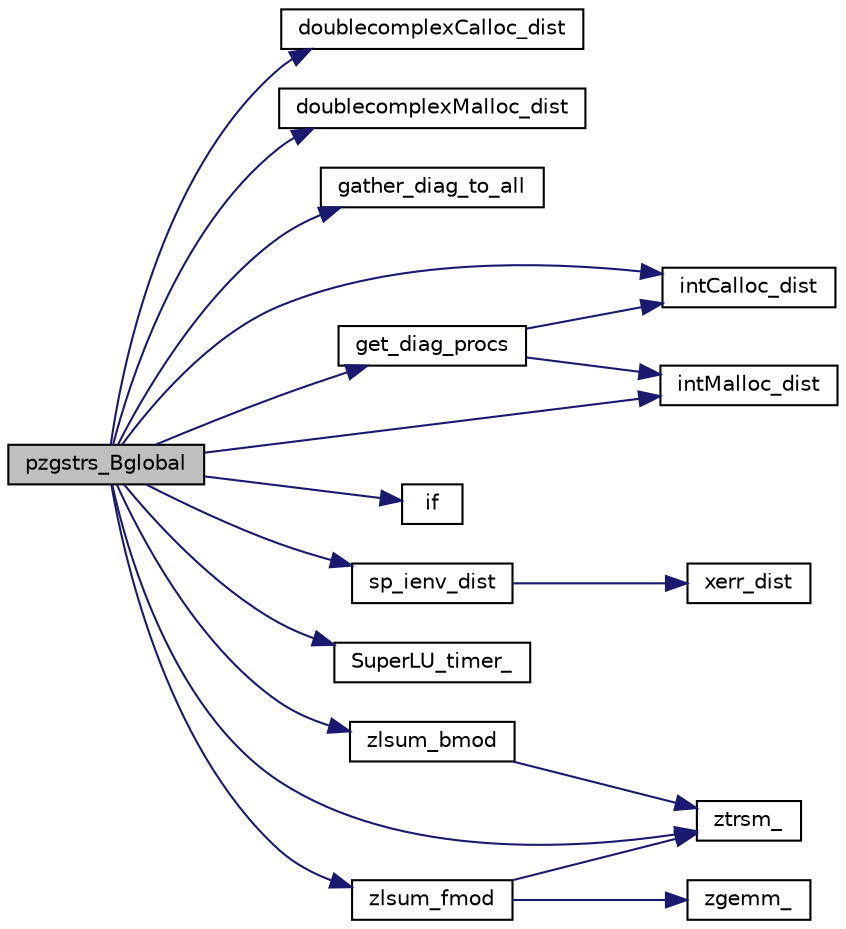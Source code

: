 digraph "pzgstrs_Bglobal"
{
 // LATEX_PDF_SIZE
  edge [fontname="Helvetica",fontsize="10",labelfontname="Helvetica",labelfontsize="10"];
  node [fontname="Helvetica",fontsize="10",shape=record];
  rankdir="LR";
  Node1 [label="pzgstrs_Bglobal",height=0.2,width=0.4,color="black", fillcolor="grey75", style="filled", fontcolor="black",tooltip=" "];
  Node1 -> Node2 [color="midnightblue",fontsize="10",style="solid",fontname="Helvetica"];
  Node2 [label="doublecomplexCalloc_dist",height=0.2,width=0.4,color="black", fillcolor="white", style="filled",URL="$superlu__zdefs_8h.html#a73ec16b422f816d2c9a5c2c34fb6a4c1",tooltip=" "];
  Node1 -> Node3 [color="midnightblue",fontsize="10",style="solid",fontname="Helvetica"];
  Node3 [label="doublecomplexMalloc_dist",height=0.2,width=0.4,color="black", fillcolor="white", style="filled",URL="$superlu__zdefs_8h.html#af9c619b6f1f8f20b5bc70551bd10c84a",tooltip=" "];
  Node1 -> Node4 [color="midnightblue",fontsize="10",style="solid",fontname="Helvetica"];
  Node4 [label="gather_diag_to_all",height=0.2,width=0.4,color="black", fillcolor="white", style="filled",URL="$pzgstrs__Bglobal__Bsend_8c.html#a2d6c3202e16fc694deee878db0508e6e",tooltip=" "];
  Node1 -> Node5 [color="midnightblue",fontsize="10",style="solid",fontname="Helvetica"];
  Node5 [label="get_diag_procs",height=0.2,width=0.4,color="black", fillcolor="white", style="filled",URL="$superlu__defs_8h.html#a7866e1f311fca0837d2c6f9a407ea92f",tooltip=" "];
  Node5 -> Node6 [color="midnightblue",fontsize="10",style="solid",fontname="Helvetica"];
  Node6 [label="intCalloc_dist",height=0.2,width=0.4,color="black", fillcolor="white", style="filled",URL="$memory_8c.html#a6fd91c6883ea8ea94e0ece298e0e46b6",tooltip=" "];
  Node5 -> Node7 [color="midnightblue",fontsize="10",style="solid",fontname="Helvetica"];
  Node7 [label="intMalloc_dist",height=0.2,width=0.4,color="black", fillcolor="white", style="filled",URL="$memory_8c.html#a2c2df35072e313373438cccdb98b885c",tooltip=" "];
  Node1 -> Node8 [color="midnightblue",fontsize="10",style="solid",fontname="Helvetica"];
  Node8 [label="if",height=0.2,width=0.4,color="black", fillcolor="white", style="filled",URL="$dutil__dist_8c.html#a4a651a924783b51112ae041ee77bb902",tooltip=" "];
  Node1 -> Node6 [color="midnightblue",fontsize="10",style="solid",fontname="Helvetica"];
  Node1 -> Node7 [color="midnightblue",fontsize="10",style="solid",fontname="Helvetica"];
  Node1 -> Node9 [color="midnightblue",fontsize="10",style="solid",fontname="Helvetica"];
  Node9 [label="sp_ienv_dist",height=0.2,width=0.4,color="black", fillcolor="white", style="filled",URL="$SRC_2sp__ienv_8c.html#a004725eb174f73ba121db829451a8e8c",tooltip=" "];
  Node9 -> Node10 [color="midnightblue",fontsize="10",style="solid",fontname="Helvetica"];
  Node10 [label="xerr_dist",height=0.2,width=0.4,color="black", fillcolor="white", style="filled",URL="$superlu__defs_8h.html#a0d728f1da812b1373a0e58ff81f6a711",tooltip=" "];
  Node1 -> Node11 [color="midnightblue",fontsize="10",style="solid",fontname="Helvetica"];
  Node11 [label="SuperLU_timer_",height=0.2,width=0.4,color="black", fillcolor="white", style="filled",URL="$superlu__timer_8c.html#a0c6777573bbfe81917cd381e0090d355",tooltip=" "];
  Node1 -> Node12 [color="midnightblue",fontsize="10",style="solid",fontname="Helvetica"];
  Node12 [label="zlsum_bmod",height=0.2,width=0.4,color="black", fillcolor="white", style="filled",URL="$pzgstrs__lsum_8c.html#a9f56cef236a44f34a759e93439e80013",tooltip=" "];
  Node12 -> Node13 [color="midnightblue",fontsize="10",style="solid",fontname="Helvetica"];
  Node13 [label="ztrsm_",height=0.2,width=0.4,color="black", fillcolor="white", style="filled",URL="$superlu__zdefs_8h.html#a1671031d6950cd6215afef01d3046644",tooltip=" "];
  Node1 -> Node14 [color="midnightblue",fontsize="10",style="solid",fontname="Helvetica"];
  Node14 [label="zlsum_fmod",height=0.2,width=0.4,color="black", fillcolor="white", style="filled",URL="$pzgstrs__lsum_8c.html#aa76576727d4c335b586293f0552701c7",tooltip=" "];
  Node14 -> Node15 [color="midnightblue",fontsize="10",style="solid",fontname="Helvetica"];
  Node15 [label="zgemm_",height=0.2,width=0.4,color="black", fillcolor="white", style="filled",URL="$superlu__zdefs_8h.html#a7566d50f83608ee97bd5615d38ca010f",tooltip=" "];
  Node14 -> Node13 [color="midnightblue",fontsize="10",style="solid",fontname="Helvetica"];
  Node1 -> Node13 [color="midnightblue",fontsize="10",style="solid",fontname="Helvetica"];
}
